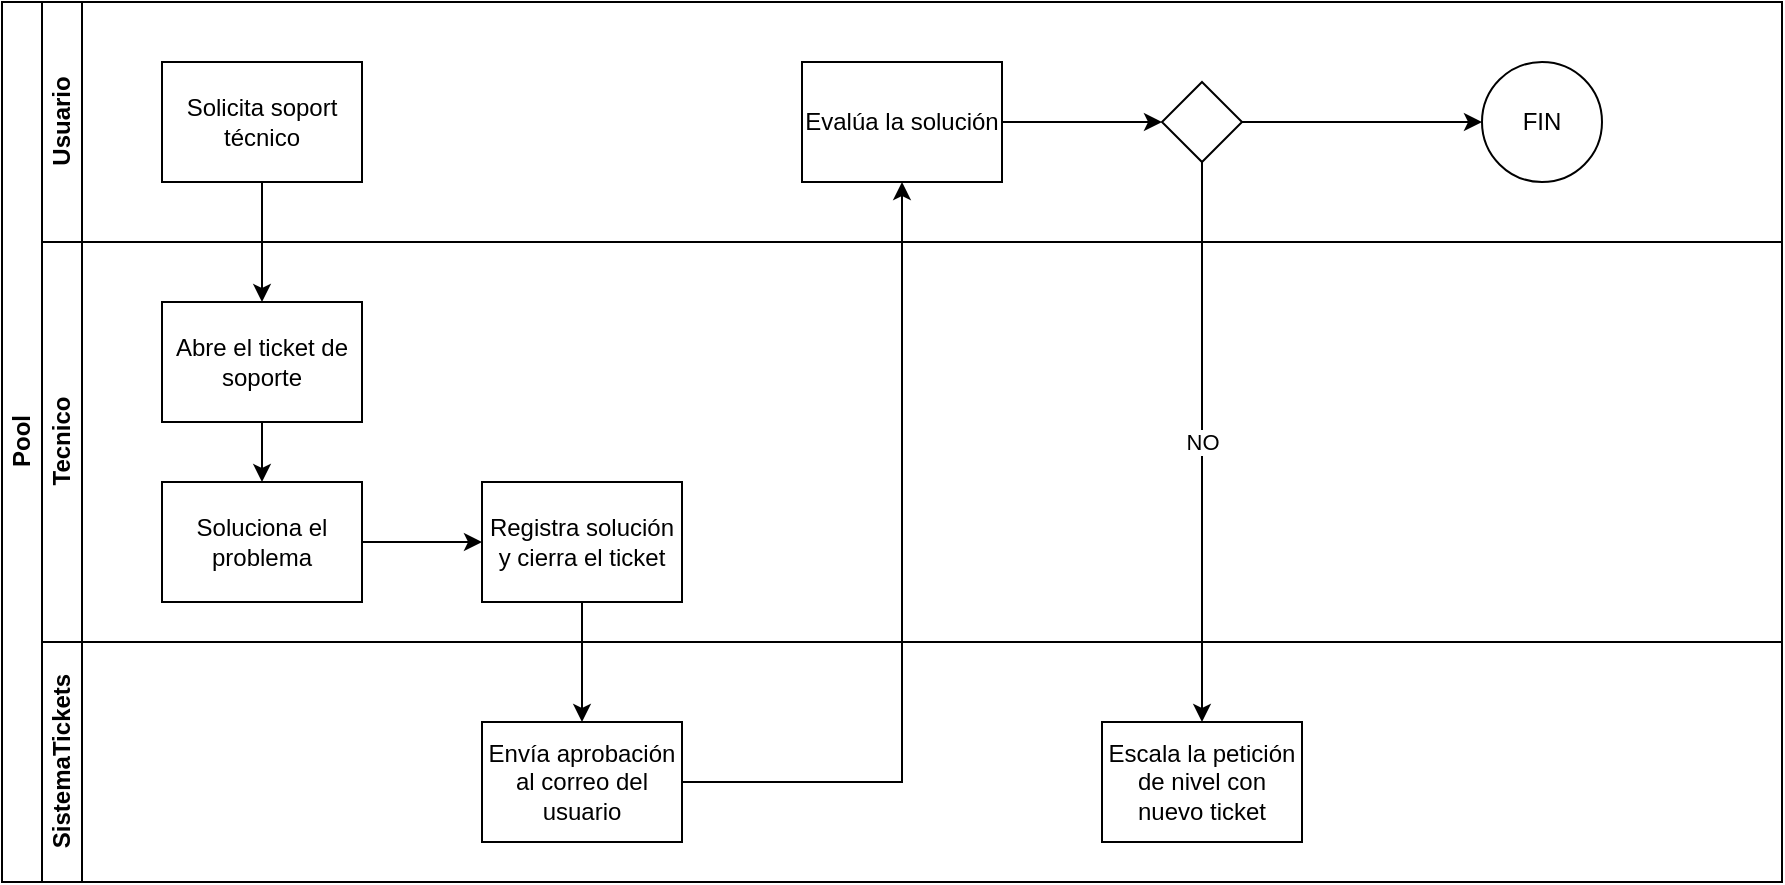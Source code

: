 <mxfile version="16.5.6" type="github">
  <diagram id="prtHgNgQTEPvFCAcTncT" name="Page-1">
    <mxGraphModel dx="1426" dy="820" grid="1" gridSize="10" guides="1" tooltips="1" connect="1" arrows="1" fold="1" page="1" pageScale="1" pageWidth="827" pageHeight="1169" math="0" shadow="0">
      <root>
        <mxCell id="0" />
        <mxCell id="1" parent="0" />
        <mxCell id="dNxyNK7c78bLwvsdeMH5-19" value="Pool" style="swimlane;html=1;childLayout=stackLayout;resizeParent=1;resizeParentMax=0;horizontal=0;startSize=20;horizontalStack=0;" parent="1" vertex="1">
          <mxGeometry x="40" y="120" width="890" height="440" as="geometry" />
        </mxCell>
        <mxCell id="dNxyNK7c78bLwvsdeMH5-20" value="Usuario" style="swimlane;html=1;startSize=20;horizontal=0;" parent="dNxyNK7c78bLwvsdeMH5-19" vertex="1">
          <mxGeometry x="20" width="870" height="120" as="geometry" />
        </mxCell>
        <mxCell id="dNxyNK7c78bLwvsdeMH5-24" value="Solicita soport técnico" style="rounded=0;whiteSpace=wrap;html=1;fontFamily=Helvetica;fontSize=12;fontColor=#000000;align=center;" parent="dNxyNK7c78bLwvsdeMH5-20" vertex="1">
          <mxGeometry x="60" y="30" width="100" height="60" as="geometry" />
        </mxCell>
        <mxCell id="3sms3jZkd3nTwytrOf1f-26" value="Evalúa la solución" style="whiteSpace=wrap;html=1;fontColor=#000000;rounded=0;" parent="dNxyNK7c78bLwvsdeMH5-20" vertex="1">
          <mxGeometry x="380" y="30" width="100" height="60" as="geometry" />
        </mxCell>
        <mxCell id="dNxyNK7c78bLwvsdeMH5-36" value="" style="rhombus;whiteSpace=wrap;html=1;fontFamily=Helvetica;fontSize=12;fontColor=#000000;align=center;" parent="dNxyNK7c78bLwvsdeMH5-20" vertex="1">
          <mxGeometry x="560" y="40" width="40" height="40" as="geometry" />
        </mxCell>
        <mxCell id="3sms3jZkd3nTwytrOf1f-28" style="edgeStyle=orthogonalEdgeStyle;rounded=0;orthogonalLoop=1;jettySize=auto;html=1;entryX=0;entryY=0.5;entryDx=0;entryDy=0;" parent="dNxyNK7c78bLwvsdeMH5-20" source="3sms3jZkd3nTwytrOf1f-26" target="dNxyNK7c78bLwvsdeMH5-36" edge="1">
          <mxGeometry relative="1" as="geometry" />
        </mxCell>
        <mxCell id="dNxyNK7c78bLwvsdeMH5-21" value="Tecnico" style="swimlane;html=1;startSize=20;horizontal=0;" parent="dNxyNK7c78bLwvsdeMH5-19" vertex="1">
          <mxGeometry x="20" y="120" width="870" height="200" as="geometry" />
        </mxCell>
        <mxCell id="3sms3jZkd3nTwytrOf1f-5" style="edgeStyle=orthogonalEdgeStyle;rounded=0;orthogonalLoop=1;jettySize=auto;html=1;entryX=0.5;entryY=0;entryDx=0;entryDy=0;" parent="dNxyNK7c78bLwvsdeMH5-21" source="dNxyNK7c78bLwvsdeMH5-26" target="3sms3jZkd3nTwytrOf1f-3" edge="1">
          <mxGeometry relative="1" as="geometry" />
        </mxCell>
        <mxCell id="dNxyNK7c78bLwvsdeMH5-26" value="Abre el ticket de soporte" style="rounded=0;whiteSpace=wrap;html=1;fontFamily=Helvetica;fontSize=12;fontColor=#000000;align=center;" parent="dNxyNK7c78bLwvsdeMH5-21" vertex="1">
          <mxGeometry x="60" y="30" width="100" height="60" as="geometry" />
        </mxCell>
        <mxCell id="3sms3jZkd3nTwytrOf1f-3" value="Soluciona el problema" style="rounded=0;whiteSpace=wrap;html=1;fontFamily=Helvetica;fontSize=12;fontColor=#000000;align=center;" parent="dNxyNK7c78bLwvsdeMH5-21" vertex="1">
          <mxGeometry x="60" y="120" width="100" height="60" as="geometry" />
        </mxCell>
        <mxCell id="3sms3jZkd3nTwytrOf1f-6" value="Registra solución y cierra el ticket" style="whiteSpace=wrap;html=1;fontColor=#000000;rounded=0;" parent="dNxyNK7c78bLwvsdeMH5-21" vertex="1">
          <mxGeometry x="220" y="120" width="100" height="60" as="geometry" />
        </mxCell>
        <mxCell id="3sms3jZkd3nTwytrOf1f-7" value="" style="edgeStyle=orthogonalEdgeStyle;rounded=0;orthogonalLoop=1;jettySize=auto;html=1;entryX=0;entryY=0.5;entryDx=0;entryDy=0;" parent="dNxyNK7c78bLwvsdeMH5-21" source="3sms3jZkd3nTwytrOf1f-3" target="3sms3jZkd3nTwytrOf1f-6" edge="1">
          <mxGeometry relative="1" as="geometry">
            <mxPoint x="280" y="60" as="targetPoint" />
          </mxGeometry>
        </mxCell>
        <mxCell id="3sms3jZkd3nTwytrOf1f-27" value="" style="edgeStyle=orthogonalEdgeStyle;rounded=0;orthogonalLoop=1;jettySize=auto;html=1;" parent="dNxyNK7c78bLwvsdeMH5-19" source="3sms3jZkd3nTwytrOf1f-24" target="3sms3jZkd3nTwytrOf1f-26" edge="1">
          <mxGeometry relative="1" as="geometry" />
        </mxCell>
        <mxCell id="3sms3jZkd3nTwytrOf1f-33" style="edgeStyle=orthogonalEdgeStyle;rounded=0;orthogonalLoop=1;jettySize=auto;html=1;entryX=0.5;entryY=0;entryDx=0;entryDy=0;exitX=0.5;exitY=1;exitDx=0;exitDy=0;" parent="dNxyNK7c78bLwvsdeMH5-19" source="3sms3jZkd3nTwytrOf1f-6" target="3sms3jZkd3nTwytrOf1f-24" edge="1">
          <mxGeometry relative="1" as="geometry">
            <mxPoint x="290" y="310" as="sourcePoint" />
            <Array as="points" />
          </mxGeometry>
        </mxCell>
        <mxCell id="3sms3jZkd3nTwytrOf1f-34" style="edgeStyle=orthogonalEdgeStyle;rounded=0;orthogonalLoop=1;jettySize=auto;html=1;entryX=0.5;entryY=0;entryDx=0;entryDy=0;" parent="dNxyNK7c78bLwvsdeMH5-19" source="dNxyNK7c78bLwvsdeMH5-24" target="dNxyNK7c78bLwvsdeMH5-26" edge="1">
          <mxGeometry relative="1" as="geometry" />
        </mxCell>
        <mxCell id="dNxyNK7c78bLwvsdeMH5-22" value="&lt;div&gt;SistemaTickets&lt;/div&gt;" style="swimlane;html=1;startSize=20;horizontal=0;" parent="dNxyNK7c78bLwvsdeMH5-19" vertex="1">
          <mxGeometry x="20" y="320" width="870" height="120" as="geometry" />
        </mxCell>
        <mxCell id="3sms3jZkd3nTwytrOf1f-24" value="Envía aprobación al correo del usuario" style="whiteSpace=wrap;html=1;fontColor=#000000;rounded=0;" parent="dNxyNK7c78bLwvsdeMH5-22" vertex="1">
          <mxGeometry x="220" y="40" width="100" height="60" as="geometry" />
        </mxCell>
        <mxCell id="3sms3jZkd3nTwytrOf1f-31" value="Escala la petición de nivel con nuevo ticket" style="whiteSpace=wrap;html=1;fontColor=#000000;" parent="dNxyNK7c78bLwvsdeMH5-22" vertex="1">
          <mxGeometry x="530" y="40" width="100" height="60" as="geometry" />
        </mxCell>
        <mxCell id="3sms3jZkd3nTwytrOf1f-32" value="NO" style="edgeStyle=orthogonalEdgeStyle;rounded=0;orthogonalLoop=1;jettySize=auto;html=1;" parent="dNxyNK7c78bLwvsdeMH5-19" source="dNxyNK7c78bLwvsdeMH5-36" target="3sms3jZkd3nTwytrOf1f-31" edge="1">
          <mxGeometry relative="1" as="geometry">
            <Array as="points">
              <mxPoint x="600" y="290" />
              <mxPoint x="600" y="290" />
            </Array>
          </mxGeometry>
        </mxCell>
        <mxCell id="3sms3jZkd3nTwytrOf1f-35" value="FIN" style="ellipse;whiteSpace=wrap;html=1;fontColor=#000000;" parent="1" vertex="1">
          <mxGeometry x="780" y="150" width="60" height="60" as="geometry" />
        </mxCell>
        <mxCell id="3sms3jZkd3nTwytrOf1f-36" value="" style="edgeStyle=orthogonalEdgeStyle;rounded=0;orthogonalLoop=1;jettySize=auto;html=1;" parent="1" source="dNxyNK7c78bLwvsdeMH5-36" target="3sms3jZkd3nTwytrOf1f-35" edge="1">
          <mxGeometry relative="1" as="geometry" />
        </mxCell>
      </root>
    </mxGraphModel>
  </diagram>
</mxfile>
